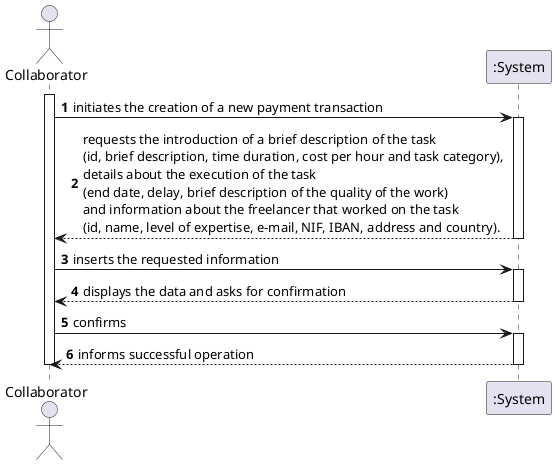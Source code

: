@startuml
autonumber
actor "Collaborator" as COL
participant ":System" as SIST

activate COL
COL -> SIST : initiates the creation of a new payment transaction
activate SIST
SIST --> COL: requests the introduction of a brief description of the task \n(id, brief description, time duration, cost per hour and task category), \ndetails about the execution of the task \n(end date, delay, brief description of the quality of the work) \nand information about the freelancer that worked on the task \n(id, name, level of expertise, e-mail, NIF, IBAN, address and country).
deactivate SIST

COL -> SIST: inserts the requested information
activate SIST
SIST --> COL: displays the data and asks for confirmation
deactivate SIST

COL -> SIST: confirms
activate SIST
SIST --> COL: informs successful operation
deactivate SIST

deactivate COL
@endmul
